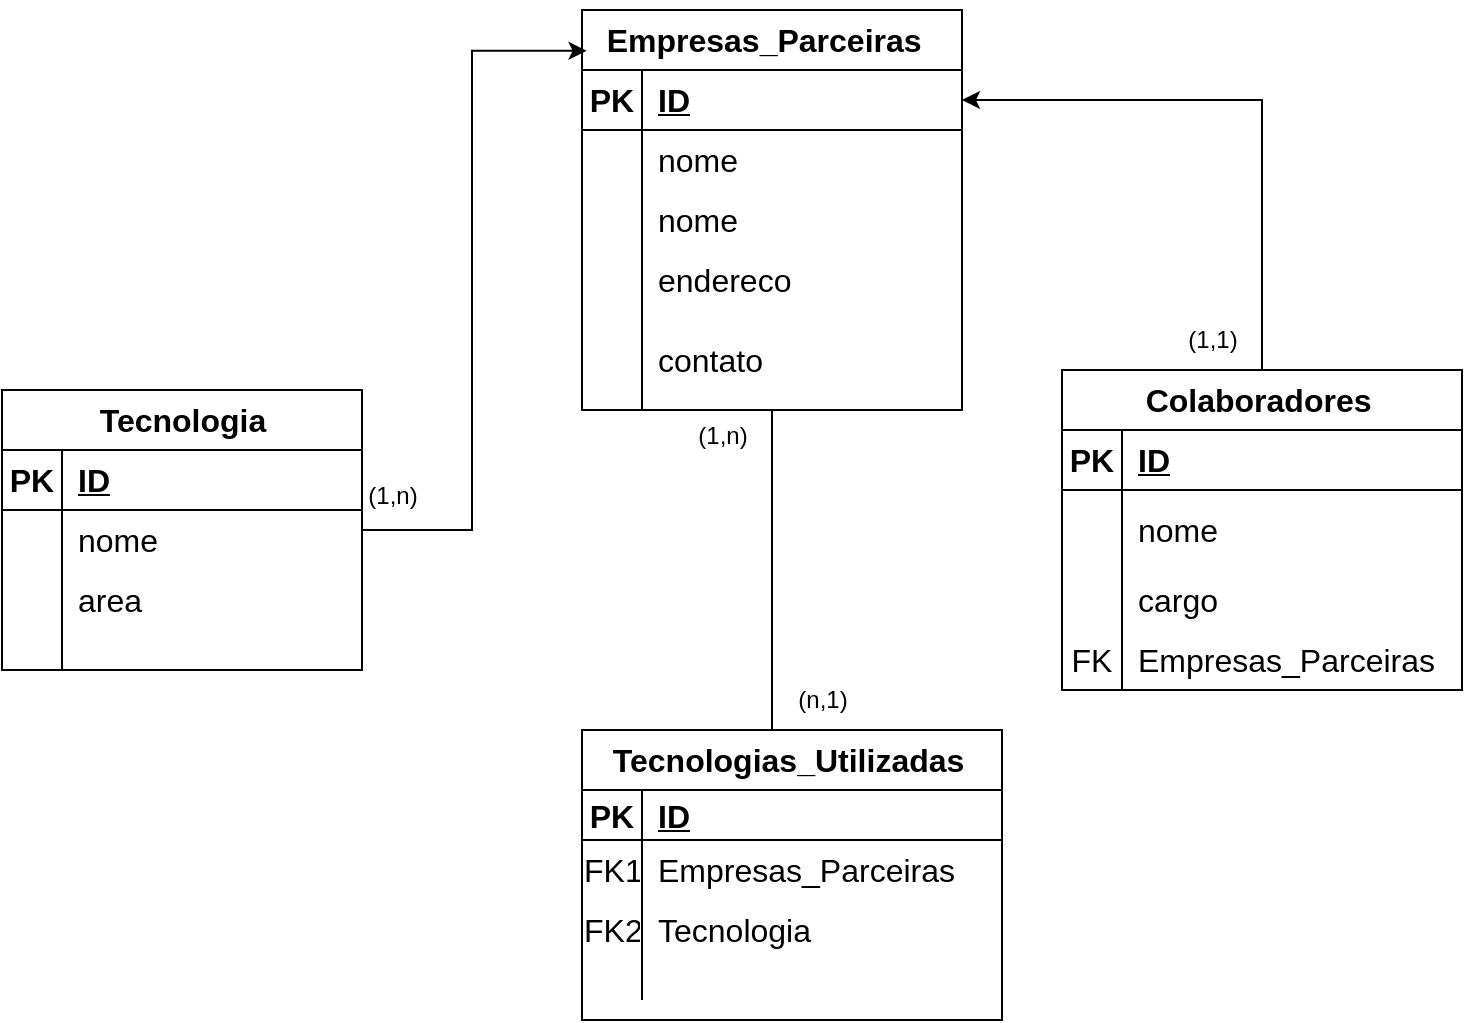 <mxfile version="21.5.0" type="device">
  <diagram name="Página-1" id="t2uLtFc-g6qc8SKhxcVu">
    <mxGraphModel dx="913" dy="753" grid="1" gridSize="10" guides="1" tooltips="1" connect="1" arrows="1" fold="1" page="1" pageScale="1" pageWidth="827" pageHeight="1169" math="0" shadow="0">
      <root>
        <mxCell id="0" />
        <mxCell id="1" parent="0" />
        <mxCell id="biiko7yAWydh1tP-U6LR-4" style="edgeStyle=none;curved=1;rounded=0;orthogonalLoop=1;jettySize=auto;html=1;exitX=1;exitY=0.5;exitDx=0;exitDy=0;fontSize=12;startSize=8;endSize=8;" parent="1" edge="1">
          <mxGeometry relative="1" as="geometry">
            <mxPoint x="160" y="65" as="sourcePoint" />
            <mxPoint x="160" y="65" as="targetPoint" />
          </mxGeometry>
        </mxCell>
        <mxCell id="BaofR5Dxe2ckiLAgsxW2-87" style="edgeStyle=orthogonalEdgeStyle;rounded=0;orthogonalLoop=1;jettySize=auto;html=1;" edge="1" parent="1" source="biiko7yAWydh1tP-U6LR-16">
          <mxGeometry relative="1" as="geometry">
            <mxPoint x="485" y="430" as="targetPoint" />
          </mxGeometry>
        </mxCell>
        <mxCell id="biiko7yAWydh1tP-U6LR-16" value="Empresas_Parceiras&amp;nbsp;&amp;nbsp;" style="shape=table;startSize=30;container=1;collapsible=1;childLayout=tableLayout;fixedRows=1;rowLines=0;fontStyle=1;align=center;resizeLast=1;html=1;fontSize=16;" parent="1" vertex="1">
          <mxGeometry x="390" y="60" width="190" height="200" as="geometry" />
        </mxCell>
        <mxCell id="biiko7yAWydh1tP-U6LR-17" value="" style="shape=tableRow;horizontal=0;startSize=0;swimlaneHead=0;swimlaneBody=0;fillColor=none;collapsible=0;dropTarget=0;points=[[0,0.5],[1,0.5]];portConstraint=eastwest;top=0;left=0;right=0;bottom=1;fontSize=16;" parent="biiko7yAWydh1tP-U6LR-16" vertex="1">
          <mxGeometry y="30" width="190" height="30" as="geometry" />
        </mxCell>
        <mxCell id="biiko7yAWydh1tP-U6LR-18" value="PK" style="shape=partialRectangle;connectable=0;fillColor=none;top=0;left=0;bottom=0;right=0;fontStyle=1;overflow=hidden;whiteSpace=wrap;html=1;fontSize=16;" parent="biiko7yAWydh1tP-U6LR-17" vertex="1">
          <mxGeometry width="30" height="30" as="geometry">
            <mxRectangle width="30" height="30" as="alternateBounds" />
          </mxGeometry>
        </mxCell>
        <mxCell id="biiko7yAWydh1tP-U6LR-19" value="ID" style="shape=partialRectangle;connectable=0;fillColor=none;top=0;left=0;bottom=0;right=0;align=left;spacingLeft=6;fontStyle=5;overflow=hidden;whiteSpace=wrap;html=1;fontSize=16;" parent="biiko7yAWydh1tP-U6LR-17" vertex="1">
          <mxGeometry x="30" width="160" height="30" as="geometry">
            <mxRectangle width="160" height="30" as="alternateBounds" />
          </mxGeometry>
        </mxCell>
        <mxCell id="biiko7yAWydh1tP-U6LR-20" value="" style="shape=tableRow;horizontal=0;startSize=0;swimlaneHead=0;swimlaneBody=0;fillColor=none;collapsible=0;dropTarget=0;points=[[0,0.5],[1,0.5]];portConstraint=eastwest;top=0;left=0;right=0;bottom=0;fontSize=16;" parent="biiko7yAWydh1tP-U6LR-16" vertex="1">
          <mxGeometry y="60" width="190" height="30" as="geometry" />
        </mxCell>
        <mxCell id="biiko7yAWydh1tP-U6LR-21" value="" style="shape=partialRectangle;connectable=0;fillColor=none;top=0;left=0;bottom=0;right=0;editable=1;overflow=hidden;whiteSpace=wrap;html=1;fontSize=16;" parent="biiko7yAWydh1tP-U6LR-20" vertex="1">
          <mxGeometry width="30" height="30" as="geometry">
            <mxRectangle width="30" height="30" as="alternateBounds" />
          </mxGeometry>
        </mxCell>
        <mxCell id="biiko7yAWydh1tP-U6LR-22" value="nome" style="shape=partialRectangle;connectable=0;fillColor=none;top=0;left=0;bottom=0;right=0;align=left;spacingLeft=6;overflow=hidden;whiteSpace=wrap;html=1;fontSize=16;" parent="biiko7yAWydh1tP-U6LR-20" vertex="1">
          <mxGeometry x="30" width="160" height="30" as="geometry">
            <mxRectangle width="160" height="30" as="alternateBounds" />
          </mxGeometry>
        </mxCell>
        <mxCell id="BaofR5Dxe2ckiLAgsxW2-92" value="" style="shape=tableRow;horizontal=0;startSize=0;swimlaneHead=0;swimlaneBody=0;fillColor=none;collapsible=0;dropTarget=0;points=[[0,0.5],[1,0.5]];portConstraint=eastwest;top=0;left=0;right=0;bottom=0;fontSize=16;" vertex="1" parent="biiko7yAWydh1tP-U6LR-16">
          <mxGeometry y="90" width="190" height="30" as="geometry" />
        </mxCell>
        <mxCell id="BaofR5Dxe2ckiLAgsxW2-93" value="" style="shape=partialRectangle;connectable=0;fillColor=none;top=0;left=0;bottom=0;right=0;editable=1;overflow=hidden;whiteSpace=wrap;html=1;fontSize=16;" vertex="1" parent="BaofR5Dxe2ckiLAgsxW2-92">
          <mxGeometry width="30" height="30" as="geometry">
            <mxRectangle width="30" height="30" as="alternateBounds" />
          </mxGeometry>
        </mxCell>
        <mxCell id="BaofR5Dxe2ckiLAgsxW2-94" value="nome" style="shape=partialRectangle;connectable=0;fillColor=none;top=0;left=0;bottom=0;right=0;align=left;spacingLeft=6;overflow=hidden;whiteSpace=wrap;html=1;fontSize=16;" vertex="1" parent="BaofR5Dxe2ckiLAgsxW2-92">
          <mxGeometry x="30" width="160" height="30" as="geometry">
            <mxRectangle width="160" height="30" as="alternateBounds" />
          </mxGeometry>
        </mxCell>
        <mxCell id="biiko7yAWydh1tP-U6LR-23" value="" style="shape=tableRow;horizontal=0;startSize=0;swimlaneHead=0;swimlaneBody=0;fillColor=none;collapsible=0;dropTarget=0;points=[[0,0.5],[1,0.5]];portConstraint=eastwest;top=0;left=0;right=0;bottom=0;fontSize=16;" parent="biiko7yAWydh1tP-U6LR-16" vertex="1">
          <mxGeometry y="120" width="190" height="30" as="geometry" />
        </mxCell>
        <mxCell id="biiko7yAWydh1tP-U6LR-24" value="" style="shape=partialRectangle;connectable=0;fillColor=none;top=0;left=0;bottom=0;right=0;editable=1;overflow=hidden;whiteSpace=wrap;html=1;fontSize=16;" parent="biiko7yAWydh1tP-U6LR-23" vertex="1">
          <mxGeometry width="30" height="30" as="geometry">
            <mxRectangle width="30" height="30" as="alternateBounds" />
          </mxGeometry>
        </mxCell>
        <mxCell id="biiko7yAWydh1tP-U6LR-25" value="endereco" style="shape=partialRectangle;connectable=0;fillColor=none;top=0;left=0;bottom=0;right=0;align=left;spacingLeft=6;overflow=hidden;whiteSpace=wrap;html=1;fontSize=16;" parent="biiko7yAWydh1tP-U6LR-23" vertex="1">
          <mxGeometry x="30" width="160" height="30" as="geometry">
            <mxRectangle width="160" height="30" as="alternateBounds" />
          </mxGeometry>
        </mxCell>
        <mxCell id="biiko7yAWydh1tP-U6LR-26" value="" style="shape=tableRow;horizontal=0;startSize=0;swimlaneHead=0;swimlaneBody=0;fillColor=none;collapsible=0;dropTarget=0;points=[[0,0.5],[1,0.5]];portConstraint=eastwest;top=0;left=0;right=0;bottom=0;fontSize=16;" parent="biiko7yAWydh1tP-U6LR-16" vertex="1">
          <mxGeometry y="150" width="190" height="50" as="geometry" />
        </mxCell>
        <mxCell id="biiko7yAWydh1tP-U6LR-27" value="" style="shape=partialRectangle;connectable=0;fillColor=none;top=0;left=0;bottom=0;right=0;editable=1;overflow=hidden;whiteSpace=wrap;html=1;fontSize=16;" parent="biiko7yAWydh1tP-U6LR-26" vertex="1">
          <mxGeometry width="30" height="50" as="geometry">
            <mxRectangle width="30" height="50" as="alternateBounds" />
          </mxGeometry>
        </mxCell>
        <mxCell id="biiko7yAWydh1tP-U6LR-28" value="contato" style="shape=partialRectangle;connectable=0;fillColor=none;top=0;left=0;bottom=0;right=0;align=left;spacingLeft=6;overflow=hidden;whiteSpace=wrap;html=1;fontSize=16;" parent="biiko7yAWydh1tP-U6LR-26" vertex="1">
          <mxGeometry x="30" width="160" height="50" as="geometry">
            <mxRectangle width="160" height="50" as="alternateBounds" />
          </mxGeometry>
        </mxCell>
        <mxCell id="BaofR5Dxe2ckiLAgsxW2-98" style="edgeStyle=none;rounded=0;orthogonalLoop=1;jettySize=auto;html=1;entryX=1;entryY=0.5;entryDx=0;entryDy=0;" edge="1" parent="biiko7yAWydh1tP-U6LR-16" source="biiko7yAWydh1tP-U6LR-17" target="biiko7yAWydh1tP-U6LR-17">
          <mxGeometry relative="1" as="geometry" />
        </mxCell>
        <mxCell id="BaofR5Dxe2ckiLAgsxW2-96" style="edgeStyle=orthogonalEdgeStyle;rounded=0;orthogonalLoop=1;jettySize=auto;html=1;entryX=0.012;entryY=0.102;entryDx=0;entryDy=0;entryPerimeter=0;" edge="1" parent="1" source="biiko7yAWydh1tP-U6LR-30" target="biiko7yAWydh1tP-U6LR-16">
          <mxGeometry relative="1" as="geometry" />
        </mxCell>
        <mxCell id="biiko7yAWydh1tP-U6LR-30" value="Tecnologia" style="shape=table;startSize=30;container=1;collapsible=1;childLayout=tableLayout;fixedRows=1;rowLines=0;fontStyle=1;align=center;resizeLast=1;html=1;fontSize=16;" parent="1" vertex="1">
          <mxGeometry x="100" y="250" width="180" height="140" as="geometry" />
        </mxCell>
        <mxCell id="biiko7yAWydh1tP-U6LR-31" value="" style="shape=tableRow;horizontal=0;startSize=0;swimlaneHead=0;swimlaneBody=0;fillColor=none;collapsible=0;dropTarget=0;points=[[0,0.5],[1,0.5]];portConstraint=eastwest;top=0;left=0;right=0;bottom=1;fontSize=16;" parent="biiko7yAWydh1tP-U6LR-30" vertex="1">
          <mxGeometry y="30" width="180" height="30" as="geometry" />
        </mxCell>
        <mxCell id="biiko7yAWydh1tP-U6LR-32" value="PK" style="shape=partialRectangle;connectable=0;fillColor=none;top=0;left=0;bottom=0;right=0;fontStyle=1;overflow=hidden;whiteSpace=wrap;html=1;fontSize=16;" parent="biiko7yAWydh1tP-U6LR-31" vertex="1">
          <mxGeometry width="30" height="30" as="geometry">
            <mxRectangle width="30" height="30" as="alternateBounds" />
          </mxGeometry>
        </mxCell>
        <mxCell id="biiko7yAWydh1tP-U6LR-33" value="ID" style="shape=partialRectangle;connectable=0;fillColor=none;top=0;left=0;bottom=0;right=0;align=left;spacingLeft=6;fontStyle=5;overflow=hidden;whiteSpace=wrap;html=1;fontSize=16;" parent="biiko7yAWydh1tP-U6LR-31" vertex="1">
          <mxGeometry x="30" width="150" height="30" as="geometry">
            <mxRectangle width="150" height="30" as="alternateBounds" />
          </mxGeometry>
        </mxCell>
        <mxCell id="biiko7yAWydh1tP-U6LR-34" value="" style="shape=tableRow;horizontal=0;startSize=0;swimlaneHead=0;swimlaneBody=0;fillColor=none;collapsible=0;dropTarget=0;points=[[0,0.5],[1,0.5]];portConstraint=eastwest;top=0;left=0;right=0;bottom=0;fontSize=16;" parent="biiko7yAWydh1tP-U6LR-30" vertex="1">
          <mxGeometry y="60" width="180" height="30" as="geometry" />
        </mxCell>
        <mxCell id="biiko7yAWydh1tP-U6LR-35" value="" style="shape=partialRectangle;connectable=0;fillColor=none;top=0;left=0;bottom=0;right=0;editable=1;overflow=hidden;whiteSpace=wrap;html=1;fontSize=16;" parent="biiko7yAWydh1tP-U6LR-34" vertex="1">
          <mxGeometry width="30" height="30" as="geometry">
            <mxRectangle width="30" height="30" as="alternateBounds" />
          </mxGeometry>
        </mxCell>
        <mxCell id="biiko7yAWydh1tP-U6LR-36" value="nome" style="shape=partialRectangle;connectable=0;fillColor=none;top=0;left=0;bottom=0;right=0;align=left;spacingLeft=6;overflow=hidden;whiteSpace=wrap;html=1;fontSize=16;" parent="biiko7yAWydh1tP-U6LR-34" vertex="1">
          <mxGeometry x="30" width="150" height="30" as="geometry">
            <mxRectangle width="150" height="30" as="alternateBounds" />
          </mxGeometry>
        </mxCell>
        <mxCell id="biiko7yAWydh1tP-U6LR-37" value="" style="shape=tableRow;horizontal=0;startSize=0;swimlaneHead=0;swimlaneBody=0;fillColor=none;collapsible=0;dropTarget=0;points=[[0,0.5],[1,0.5]];portConstraint=eastwest;top=0;left=0;right=0;bottom=0;fontSize=16;" parent="biiko7yAWydh1tP-U6LR-30" vertex="1">
          <mxGeometry y="90" width="180" height="30" as="geometry" />
        </mxCell>
        <mxCell id="biiko7yAWydh1tP-U6LR-38" value="" style="shape=partialRectangle;connectable=0;fillColor=none;top=0;left=0;bottom=0;right=0;editable=1;overflow=hidden;whiteSpace=wrap;html=1;fontSize=16;" parent="biiko7yAWydh1tP-U6LR-37" vertex="1">
          <mxGeometry width="30" height="30" as="geometry">
            <mxRectangle width="30" height="30" as="alternateBounds" />
          </mxGeometry>
        </mxCell>
        <mxCell id="biiko7yAWydh1tP-U6LR-39" value="area" style="shape=partialRectangle;connectable=0;fillColor=none;top=0;left=0;bottom=0;right=0;align=left;spacingLeft=6;overflow=hidden;whiteSpace=wrap;html=1;fontSize=16;" parent="biiko7yAWydh1tP-U6LR-37" vertex="1">
          <mxGeometry x="30" width="150" height="30" as="geometry">
            <mxRectangle width="150" height="30" as="alternateBounds" />
          </mxGeometry>
        </mxCell>
        <mxCell id="biiko7yAWydh1tP-U6LR-40" value="" style="shape=tableRow;horizontal=0;startSize=0;swimlaneHead=0;swimlaneBody=0;fillColor=none;collapsible=0;dropTarget=0;points=[[0,0.5],[1,0.5]];portConstraint=eastwest;top=0;left=0;right=0;bottom=0;fontSize=16;" parent="biiko7yAWydh1tP-U6LR-30" vertex="1">
          <mxGeometry y="120" width="180" height="20" as="geometry" />
        </mxCell>
        <mxCell id="biiko7yAWydh1tP-U6LR-41" value="" style="shape=partialRectangle;connectable=0;fillColor=none;top=0;left=0;bottom=0;right=0;editable=1;overflow=hidden;whiteSpace=wrap;html=1;fontSize=16;" parent="biiko7yAWydh1tP-U6LR-40" vertex="1">
          <mxGeometry width="30" height="20" as="geometry">
            <mxRectangle width="30" height="20" as="alternateBounds" />
          </mxGeometry>
        </mxCell>
        <mxCell id="biiko7yAWydh1tP-U6LR-42" value="" style="shape=partialRectangle;connectable=0;fillColor=none;top=0;left=0;bottom=0;right=0;align=left;spacingLeft=6;overflow=hidden;whiteSpace=wrap;html=1;fontSize=16;" parent="biiko7yAWydh1tP-U6LR-40" vertex="1">
          <mxGeometry x="30" width="150" height="20" as="geometry">
            <mxRectangle width="150" height="20" as="alternateBounds" />
          </mxGeometry>
        </mxCell>
        <mxCell id="BaofR5Dxe2ckiLAgsxW2-58" value="Tecnologias_Utilizadas&amp;nbsp;" style="shape=table;startSize=30;container=1;collapsible=1;childLayout=tableLayout;fixedRows=1;rowLines=0;fontStyle=1;align=center;resizeLast=1;html=1;fontSize=16;" vertex="1" parent="1">
          <mxGeometry x="390" y="420" width="210" height="145" as="geometry" />
        </mxCell>
        <mxCell id="BaofR5Dxe2ckiLAgsxW2-59" value="" style="shape=tableRow;horizontal=0;startSize=0;swimlaneHead=0;swimlaneBody=0;fillColor=none;collapsible=0;dropTarget=0;points=[[0,0.5],[1,0.5]];portConstraint=eastwest;top=0;left=0;right=0;bottom=1;fontSize=16;" vertex="1" parent="BaofR5Dxe2ckiLAgsxW2-58">
          <mxGeometry y="30" width="210" height="25" as="geometry" />
        </mxCell>
        <mxCell id="BaofR5Dxe2ckiLAgsxW2-60" value="PK" style="shape=partialRectangle;connectable=0;fillColor=none;top=0;left=0;bottom=0;right=0;fontStyle=1;overflow=hidden;whiteSpace=wrap;html=1;fontSize=16;" vertex="1" parent="BaofR5Dxe2ckiLAgsxW2-59">
          <mxGeometry width="30" height="25" as="geometry">
            <mxRectangle width="30" height="25" as="alternateBounds" />
          </mxGeometry>
        </mxCell>
        <mxCell id="BaofR5Dxe2ckiLAgsxW2-61" value="ID" style="shape=partialRectangle;connectable=0;fillColor=none;top=0;left=0;bottom=0;right=0;align=left;spacingLeft=6;fontStyle=5;overflow=hidden;whiteSpace=wrap;html=1;fontSize=16;" vertex="1" parent="BaofR5Dxe2ckiLAgsxW2-59">
          <mxGeometry x="30" width="180" height="25" as="geometry">
            <mxRectangle width="180" height="25" as="alternateBounds" />
          </mxGeometry>
        </mxCell>
        <mxCell id="BaofR5Dxe2ckiLAgsxW2-62" value="" style="shape=tableRow;horizontal=0;startSize=0;swimlaneHead=0;swimlaneBody=0;fillColor=none;collapsible=0;dropTarget=0;points=[[0,0.5],[1,0.5]];portConstraint=eastwest;top=0;left=0;right=0;bottom=0;fontSize=16;" vertex="1" parent="BaofR5Dxe2ckiLAgsxW2-58">
          <mxGeometry y="55" width="210" height="30" as="geometry" />
        </mxCell>
        <mxCell id="BaofR5Dxe2ckiLAgsxW2-63" value="FK1" style="shape=partialRectangle;connectable=0;fillColor=none;top=0;left=0;bottom=0;right=0;editable=1;overflow=hidden;whiteSpace=wrap;html=1;fontSize=16;" vertex="1" parent="BaofR5Dxe2ckiLAgsxW2-62">
          <mxGeometry width="30" height="30" as="geometry">
            <mxRectangle width="30" height="30" as="alternateBounds" />
          </mxGeometry>
        </mxCell>
        <mxCell id="BaofR5Dxe2ckiLAgsxW2-64" value="Empresas_Parceiras" style="shape=partialRectangle;connectable=0;fillColor=none;top=0;left=0;bottom=0;right=0;align=left;spacingLeft=6;overflow=hidden;whiteSpace=wrap;html=1;fontSize=16;" vertex="1" parent="BaofR5Dxe2ckiLAgsxW2-62">
          <mxGeometry x="30" width="180" height="30" as="geometry">
            <mxRectangle width="180" height="30" as="alternateBounds" />
          </mxGeometry>
        </mxCell>
        <mxCell id="BaofR5Dxe2ckiLAgsxW2-65" value="" style="shape=tableRow;horizontal=0;startSize=0;swimlaneHead=0;swimlaneBody=0;fillColor=none;collapsible=0;dropTarget=0;points=[[0,0.5],[1,0.5]];portConstraint=eastwest;top=0;left=0;right=0;bottom=0;fontSize=16;" vertex="1" parent="BaofR5Dxe2ckiLAgsxW2-58">
          <mxGeometry y="85" width="210" height="30" as="geometry" />
        </mxCell>
        <mxCell id="BaofR5Dxe2ckiLAgsxW2-66" value="FK2" style="shape=partialRectangle;connectable=0;fillColor=none;top=0;left=0;bottom=0;right=0;editable=1;overflow=hidden;whiteSpace=wrap;html=1;fontSize=16;" vertex="1" parent="BaofR5Dxe2ckiLAgsxW2-65">
          <mxGeometry width="30" height="30" as="geometry">
            <mxRectangle width="30" height="30" as="alternateBounds" />
          </mxGeometry>
        </mxCell>
        <mxCell id="BaofR5Dxe2ckiLAgsxW2-67" value="Tecnologia" style="shape=partialRectangle;connectable=0;fillColor=none;top=0;left=0;bottom=0;right=0;align=left;spacingLeft=6;overflow=hidden;whiteSpace=wrap;html=1;fontSize=16;" vertex="1" parent="BaofR5Dxe2ckiLAgsxW2-65">
          <mxGeometry x="30" width="180" height="30" as="geometry">
            <mxRectangle width="180" height="30" as="alternateBounds" />
          </mxGeometry>
        </mxCell>
        <mxCell id="BaofR5Dxe2ckiLAgsxW2-68" value="" style="shape=tableRow;horizontal=0;startSize=0;swimlaneHead=0;swimlaneBody=0;fillColor=none;collapsible=0;dropTarget=0;points=[[0,0.5],[1,0.5]];portConstraint=eastwest;top=0;left=0;right=0;bottom=0;fontSize=16;" vertex="1" parent="BaofR5Dxe2ckiLAgsxW2-58">
          <mxGeometry y="115" width="210" height="20" as="geometry" />
        </mxCell>
        <mxCell id="BaofR5Dxe2ckiLAgsxW2-69" value="" style="shape=partialRectangle;connectable=0;fillColor=none;top=0;left=0;bottom=0;right=0;editable=1;overflow=hidden;whiteSpace=wrap;html=1;fontSize=16;" vertex="1" parent="BaofR5Dxe2ckiLAgsxW2-68">
          <mxGeometry width="30" height="20" as="geometry">
            <mxRectangle width="30" height="20" as="alternateBounds" />
          </mxGeometry>
        </mxCell>
        <mxCell id="BaofR5Dxe2ckiLAgsxW2-70" value="" style="shape=partialRectangle;connectable=0;fillColor=none;top=0;left=0;bottom=0;right=0;align=left;spacingLeft=6;overflow=hidden;whiteSpace=wrap;html=1;fontSize=16;" vertex="1" parent="BaofR5Dxe2ckiLAgsxW2-68">
          <mxGeometry x="30" width="180" height="20" as="geometry">
            <mxRectangle width="180" height="20" as="alternateBounds" />
          </mxGeometry>
        </mxCell>
        <mxCell id="BaofR5Dxe2ckiLAgsxW2-97" style="edgeStyle=orthogonalEdgeStyle;rounded=0;orthogonalLoop=1;jettySize=auto;html=1;entryX=1;entryY=0.5;entryDx=0;entryDy=0;" edge="1" parent="1" source="BaofR5Dxe2ckiLAgsxW2-71" target="biiko7yAWydh1tP-U6LR-17">
          <mxGeometry relative="1" as="geometry" />
        </mxCell>
        <mxCell id="BaofR5Dxe2ckiLAgsxW2-71" value="Colaboradores&amp;nbsp;" style="shape=table;startSize=30;container=1;collapsible=1;childLayout=tableLayout;fixedRows=1;rowLines=0;fontStyle=1;align=center;resizeLast=1;html=1;fontSize=16;" vertex="1" parent="1">
          <mxGeometry x="630" y="240" width="200" height="160" as="geometry" />
        </mxCell>
        <mxCell id="BaofR5Dxe2ckiLAgsxW2-72" value="" style="shape=tableRow;horizontal=0;startSize=0;swimlaneHead=0;swimlaneBody=0;fillColor=none;collapsible=0;dropTarget=0;points=[[0,0.5],[1,0.5]];portConstraint=eastwest;top=0;left=0;right=0;bottom=1;fontSize=16;" vertex="1" parent="BaofR5Dxe2ckiLAgsxW2-71">
          <mxGeometry y="30" width="200" height="30" as="geometry" />
        </mxCell>
        <mxCell id="BaofR5Dxe2ckiLAgsxW2-73" value="PK" style="shape=partialRectangle;connectable=0;fillColor=none;top=0;left=0;bottom=0;right=0;fontStyle=1;overflow=hidden;whiteSpace=wrap;html=1;fontSize=16;" vertex="1" parent="BaofR5Dxe2ckiLAgsxW2-72">
          <mxGeometry width="30" height="30" as="geometry">
            <mxRectangle width="30" height="30" as="alternateBounds" />
          </mxGeometry>
        </mxCell>
        <mxCell id="BaofR5Dxe2ckiLAgsxW2-74" value="ID" style="shape=partialRectangle;connectable=0;fillColor=none;top=0;left=0;bottom=0;right=0;align=left;spacingLeft=6;fontStyle=5;overflow=hidden;whiteSpace=wrap;html=1;fontSize=16;" vertex="1" parent="BaofR5Dxe2ckiLAgsxW2-72">
          <mxGeometry x="30" width="170" height="30" as="geometry">
            <mxRectangle width="170" height="30" as="alternateBounds" />
          </mxGeometry>
        </mxCell>
        <mxCell id="BaofR5Dxe2ckiLAgsxW2-75" value="" style="shape=tableRow;horizontal=0;startSize=0;swimlaneHead=0;swimlaneBody=0;fillColor=none;collapsible=0;dropTarget=0;points=[[0,0.5],[1,0.5]];portConstraint=eastwest;top=0;left=0;right=0;bottom=0;fontSize=16;" vertex="1" parent="BaofR5Dxe2ckiLAgsxW2-71">
          <mxGeometry y="60" width="200" height="40" as="geometry" />
        </mxCell>
        <mxCell id="BaofR5Dxe2ckiLAgsxW2-76" value="" style="shape=partialRectangle;connectable=0;fillColor=none;top=0;left=0;bottom=0;right=0;editable=1;overflow=hidden;whiteSpace=wrap;html=1;fontSize=16;" vertex="1" parent="BaofR5Dxe2ckiLAgsxW2-75">
          <mxGeometry width="30" height="40" as="geometry">
            <mxRectangle width="30" height="40" as="alternateBounds" />
          </mxGeometry>
        </mxCell>
        <mxCell id="BaofR5Dxe2ckiLAgsxW2-77" value="nome" style="shape=partialRectangle;connectable=0;fillColor=none;top=0;left=0;bottom=0;right=0;align=left;spacingLeft=6;overflow=hidden;whiteSpace=wrap;html=1;fontSize=16;" vertex="1" parent="BaofR5Dxe2ckiLAgsxW2-75">
          <mxGeometry x="30" width="170" height="40" as="geometry">
            <mxRectangle width="170" height="40" as="alternateBounds" />
          </mxGeometry>
        </mxCell>
        <mxCell id="BaofR5Dxe2ckiLAgsxW2-78" value="" style="shape=tableRow;horizontal=0;startSize=0;swimlaneHead=0;swimlaneBody=0;fillColor=none;collapsible=0;dropTarget=0;points=[[0,0.5],[1,0.5]];portConstraint=eastwest;top=0;left=0;right=0;bottom=0;fontSize=16;" vertex="1" parent="BaofR5Dxe2ckiLAgsxW2-71">
          <mxGeometry y="100" width="200" height="30" as="geometry" />
        </mxCell>
        <mxCell id="BaofR5Dxe2ckiLAgsxW2-79" value="" style="shape=partialRectangle;connectable=0;fillColor=none;top=0;left=0;bottom=0;right=0;editable=1;overflow=hidden;whiteSpace=wrap;html=1;fontSize=16;" vertex="1" parent="BaofR5Dxe2ckiLAgsxW2-78">
          <mxGeometry width="30" height="30" as="geometry">
            <mxRectangle width="30" height="30" as="alternateBounds" />
          </mxGeometry>
        </mxCell>
        <mxCell id="BaofR5Dxe2ckiLAgsxW2-80" value="cargo" style="shape=partialRectangle;connectable=0;fillColor=none;top=0;left=0;bottom=0;right=0;align=left;spacingLeft=6;overflow=hidden;whiteSpace=wrap;html=1;fontSize=16;" vertex="1" parent="BaofR5Dxe2ckiLAgsxW2-78">
          <mxGeometry x="30" width="170" height="30" as="geometry">
            <mxRectangle width="170" height="30" as="alternateBounds" />
          </mxGeometry>
        </mxCell>
        <mxCell id="BaofR5Dxe2ckiLAgsxW2-81" value="" style="shape=tableRow;horizontal=0;startSize=0;swimlaneHead=0;swimlaneBody=0;fillColor=none;collapsible=0;dropTarget=0;points=[[0,0.5],[1,0.5]];portConstraint=eastwest;top=0;left=0;right=0;bottom=0;fontSize=16;" vertex="1" parent="BaofR5Dxe2ckiLAgsxW2-71">
          <mxGeometry y="130" width="200" height="30" as="geometry" />
        </mxCell>
        <mxCell id="BaofR5Dxe2ckiLAgsxW2-82" value="FK" style="shape=partialRectangle;connectable=0;fillColor=none;top=0;left=0;bottom=0;right=0;editable=1;overflow=hidden;whiteSpace=wrap;html=1;fontSize=16;" vertex="1" parent="BaofR5Dxe2ckiLAgsxW2-81">
          <mxGeometry width="30" height="30" as="geometry">
            <mxRectangle width="30" height="30" as="alternateBounds" />
          </mxGeometry>
        </mxCell>
        <mxCell id="BaofR5Dxe2ckiLAgsxW2-83" value="Empresas_Parceiras" style="shape=partialRectangle;connectable=0;fillColor=none;top=0;left=0;bottom=0;right=0;align=left;spacingLeft=6;overflow=hidden;whiteSpace=wrap;html=1;fontSize=16;" vertex="1" parent="BaofR5Dxe2ckiLAgsxW2-81">
          <mxGeometry x="30" width="170" height="30" as="geometry">
            <mxRectangle width="170" height="30" as="alternateBounds" />
          </mxGeometry>
        </mxCell>
        <mxCell id="BaofR5Dxe2ckiLAgsxW2-88" value="(1,n)" style="text;html=1;align=center;verticalAlign=middle;resizable=0;points=[];autosize=1;strokeColor=none;fillColor=none;" vertex="1" parent="1">
          <mxGeometry x="435" y="258" width="50" height="30" as="geometry" />
        </mxCell>
        <mxCell id="BaofR5Dxe2ckiLAgsxW2-89" value="(n,1)" style="text;html=1;align=center;verticalAlign=middle;resizable=0;points=[];autosize=1;strokeColor=none;fillColor=none;" vertex="1" parent="1">
          <mxGeometry x="485" y="390" width="50" height="30" as="geometry" />
        </mxCell>
        <mxCell id="BaofR5Dxe2ckiLAgsxW2-91" value="(1,1)" style="text;html=1;align=center;verticalAlign=middle;resizable=0;points=[];autosize=1;strokeColor=none;fillColor=none;" vertex="1" parent="1">
          <mxGeometry x="680" y="210" width="50" height="30" as="geometry" />
        </mxCell>
        <mxCell id="BaofR5Dxe2ckiLAgsxW2-99" value="(1,n)" style="text;html=1;align=center;verticalAlign=middle;resizable=0;points=[];autosize=1;strokeColor=none;fillColor=none;" vertex="1" parent="1">
          <mxGeometry x="270" y="288" width="50" height="30" as="geometry" />
        </mxCell>
      </root>
    </mxGraphModel>
  </diagram>
</mxfile>
